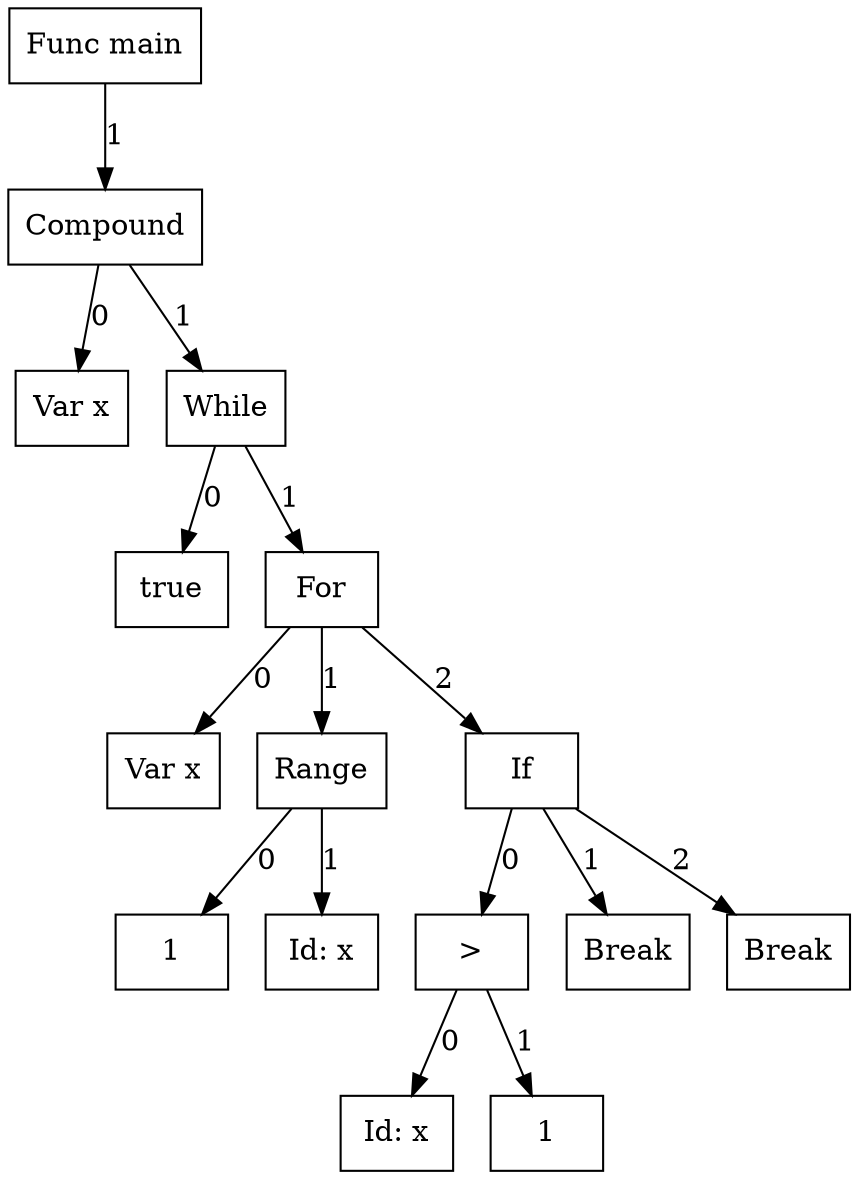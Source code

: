 digraph G {
node15 [label="Func main"; shape=box];
subgraph childNames_15 {
rankdir="LR"; rank="same"; ordering=out
node14 [label="Compound"; shape=box];
}

subgraph childPtrs_15 {
rankdir="TB";
node15 -> node14 [label="1"];
}

subgraph childNames_14 {
rankdir="LR"; rank="same"; ordering=out
node0 [label="Var x"; shape=box];
node13 [label="While"; shape=box];
}

subgraph childPtrs_14 {
rankdir="TB";
node14 -> node0 [label="0"];
node14 -> node13 [label="1"];
}

subgraph childNames_13 {
rankdir="LR"; rank="same"; ordering=out
node1 [label="true"; shape=box];
node11 [label="For"; shape=box];
}

subgraph childPtrs_13 {
rankdir="TB";
node13 -> node1 [label="0"];
node13 -> node11 [label="1"];
}

subgraph childNames_11 {
rankdir="LR"; rank="same"; ordering=out
node12 [label="Var x"; shape=box];
node4 [label="Range"; shape=box];
node10 [label="If"; shape=box];
}

subgraph childPtrs_11 {
rankdir="TB";
node11 -> node12 [label="0"];
node11 -> node4 [label="1"];
node11 -> node10 [label="2"];
}

subgraph childNames_4 {
rankdir="LR"; rank="same"; ordering=out
node2 [label="1"; shape=box];
node3 [label="Id: x"; shape=box];
}

subgraph childPtrs_4 {
rankdir="TB";
node4 -> node2 [label="0"];
node4 -> node3 [label="1"];
}

subgraph childNames_10 {
rankdir="LR"; rank="same"; ordering=out
node7 [label=">"; shape=box];
node8 [label="Break"; shape=box];
node9 [label="Break"; shape=box];
}

subgraph childPtrs_10 {
rankdir="TB";
node10 -> node7 [label="0"];
node10 -> node8 [label="1"];
node10 -> node9 [label="2"];
}

subgraph childNames_7 {
rankdir="LR"; rank="same"; ordering=out
node5 [label="Id: x"; shape=box];
node6 [label="1"; shape=box];
}

subgraph childPtrs_7 {
rankdir="TB";
node7 -> node5 [label="0"];
node7 -> node6 [label="1"];
}

}
